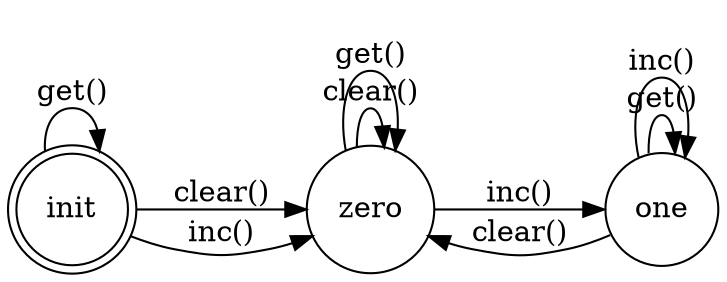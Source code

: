 digraph finite_state_machine {
	rankdir=LR;
	# size="8,5"
	node [shape = doublecircle]; init;
	node [shape = circle];
	init -> zero [ label = "clear()"];
	init -> zero [ label = "inc()"];
	init -> init [ label = "get()"];
	zero -> zero [ label = "clear()"];
	zero -> zero [ label = "get()"];
	zero -> one [ label = "inc()"];
	one -> one [ label = "get()"];
	one -> one [ label = "inc()"];
	one -> zero [ label = "clear()"];
}
